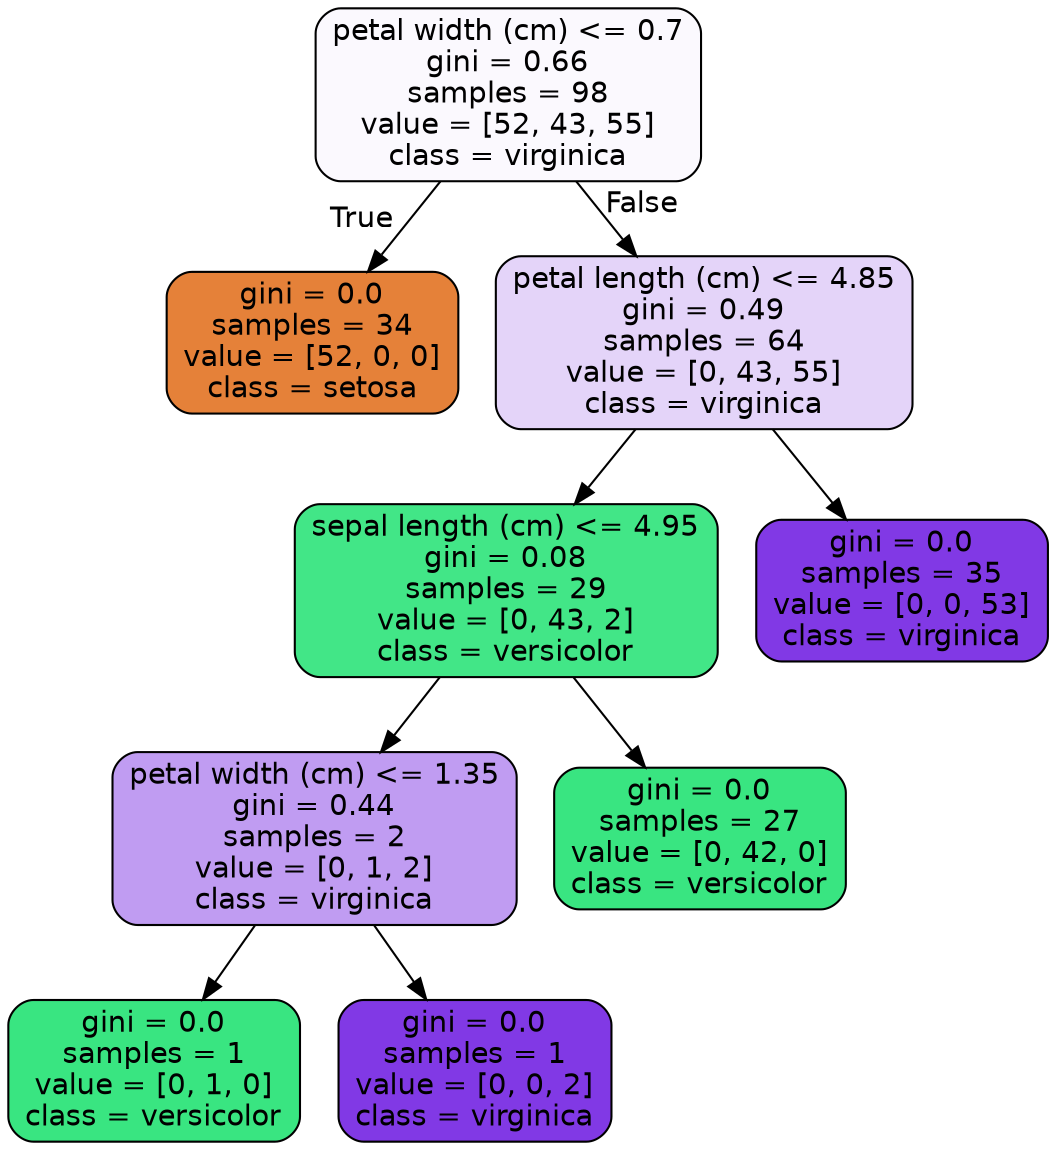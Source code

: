 digraph Tree {
node [shape=box, style="filled, rounded", color="black", fontname=helvetica] ;
edge [fontname=helvetica] ;
0 [label="petal width (cm) <= 0.7\ngini = 0.66\nsamples = 98\nvalue = [52, 43, 55]\nclass = virginica", fillcolor="#fbf9fe"] ;
1 [label="gini = 0.0\nsamples = 34\nvalue = [52, 0, 0]\nclass = setosa", fillcolor="#e58139"] ;
0 -> 1 [labeldistance=2.5, labelangle=45, headlabel="True"] ;
2 [label="petal length (cm) <= 4.85\ngini = 0.49\nsamples = 64\nvalue = [0, 43, 55]\nclass = virginica", fillcolor="#e4d4f9"] ;
0 -> 2 [labeldistance=2.5, labelangle=-45, headlabel="False"] ;
3 [label="sepal length (cm) <= 4.95\ngini = 0.08\nsamples = 29\nvalue = [0, 43, 2]\nclass = versicolor", fillcolor="#42e687"] ;
2 -> 3 ;
4 [label="petal width (cm) <= 1.35\ngini = 0.44\nsamples = 2\nvalue = [0, 1, 2]\nclass = virginica", fillcolor="#c09cf2"] ;
3 -> 4 ;
5 [label="gini = 0.0\nsamples = 1\nvalue = [0, 1, 0]\nclass = versicolor", fillcolor="#39e581"] ;
4 -> 5 ;
6 [label="gini = 0.0\nsamples = 1\nvalue = [0, 0, 2]\nclass = virginica", fillcolor="#8139e5"] ;
4 -> 6 ;
7 [label="gini = 0.0\nsamples = 27\nvalue = [0, 42, 0]\nclass = versicolor", fillcolor="#39e581"] ;
3 -> 7 ;
8 [label="gini = 0.0\nsamples = 35\nvalue = [0, 0, 53]\nclass = virginica", fillcolor="#8139e5"] ;
2 -> 8 ;
}